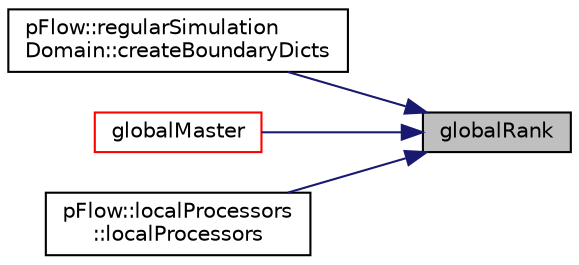 digraph "globalRank"
{
 // LATEX_PDF_SIZE
  edge [fontname="Helvetica",fontsize="10",labelfontname="Helvetica",labelfontsize="10"];
  node [fontname="Helvetica",fontsize="10",shape=record];
  rankdir="RL";
  Node1 [label="globalRank",height=0.2,width=0.4,color="black", fillcolor="grey75", style="filled", fontcolor="black",tooltip="Rank of the processor in the global MPI."];
  Node1 -> Node2 [dir="back",color="midnightblue",fontsize="10",style="solid",fontname="Helvetica"];
  Node2 [label="pFlow::regularSimulation\lDomain::createBoundaryDicts",height=0.2,width=0.4,color="black", fillcolor="white", style="filled",URL="$classpFlow_1_1regularSimulationDomain.html#aa5ffcd53200f744cf111c760815cdf70",tooltip=" "];
  Node1 -> Node3 [dir="back",color="midnightblue",fontsize="10",style="solid",fontname="Helvetica"];
  Node3 [label="globalMaster",height=0.2,width=0.4,color="red", fillcolor="white", style="filled",URL="$classpFlow_1_1processors.html#a9b35ef739b3be47c11669f263e5186ff",tooltip="Is this processor the master processor?"];
  Node1 -> Node6 [dir="back",color="midnightblue",fontsize="10",style="solid",fontname="Helvetica"];
  Node6 [label="pFlow::localProcessors\l::localProcessors",height=0.2,width=0.4,color="black", fillcolor="white", style="filled",URL="$classpFlow_1_1localProcessors.html#ac737410453668a4e9ee240f4da0263e3",tooltip="Construct a local processor communication from global communicator using a name and ranks."];
}
